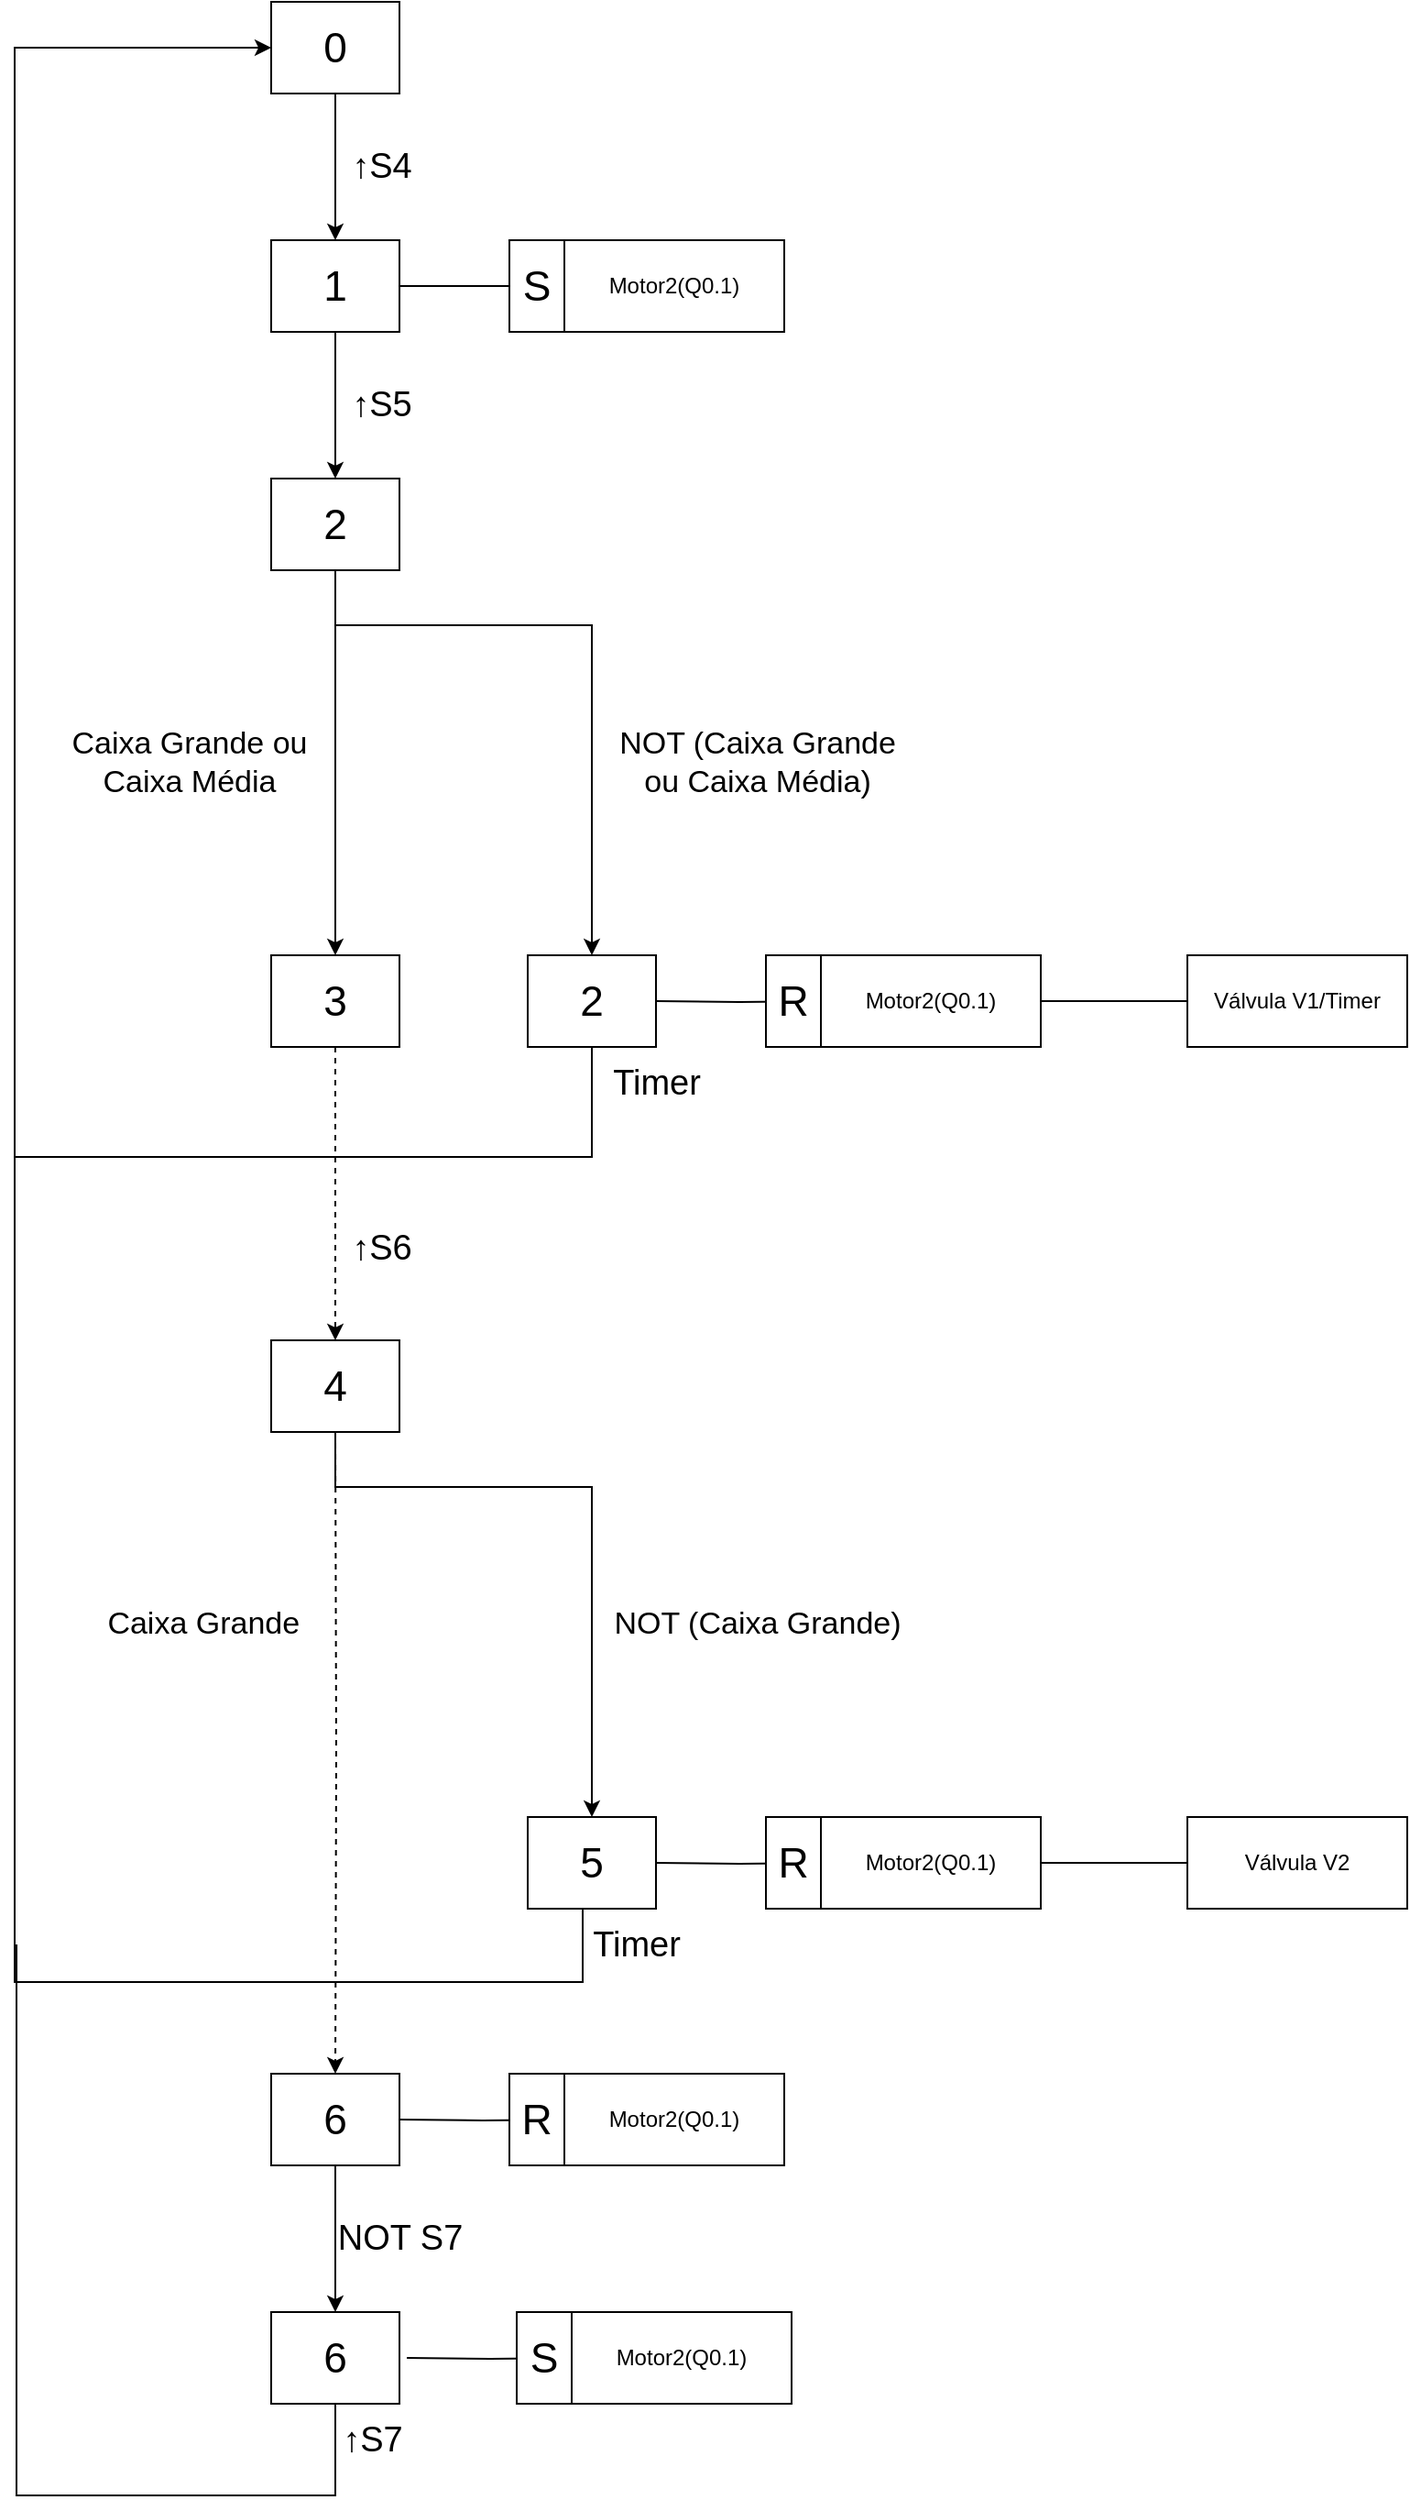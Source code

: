 <mxfile version="22.0.0" type="device">
  <diagram name="Página-1" id="HGs2PL4lyGVnYACucPMu">
    <mxGraphModel dx="945" dy="775" grid="1" gridSize="10" guides="1" tooltips="1" connect="1" arrows="1" fold="1" page="1" pageScale="1" pageWidth="827" pageHeight="1169" math="0" shadow="0">
      <root>
        <mxCell id="0" />
        <mxCell id="1" parent="0" />
        <mxCell id="yDCbcyeOfy16JwG3UbrM-4" value="" style="edgeStyle=orthogonalEdgeStyle;rounded=0;orthogonalLoop=1;jettySize=auto;html=1;" edge="1" parent="1" source="yDCbcyeOfy16JwG3UbrM-2">
          <mxGeometry relative="1" as="geometry">
            <mxPoint x="375" y="190" as="targetPoint" />
          </mxGeometry>
        </mxCell>
        <mxCell id="yDCbcyeOfy16JwG3UbrM-2" value="&lt;font style=&quot;font-size: 23px;&quot;&gt;0&lt;/font&gt;" style="rounded=0;whiteSpace=wrap;html=1;" vertex="1" parent="1">
          <mxGeometry x="340" y="60" width="70" height="50" as="geometry" />
        </mxCell>
        <mxCell id="yDCbcyeOfy16JwG3UbrM-5" value="&lt;font style=&quot;font-size: 19px;&quot;&gt;↑S4&lt;/font&gt;" style="text;html=1;align=center;verticalAlign=middle;resizable=0;points=[];autosize=1;strokeColor=none;fillColor=none;" vertex="1" parent="1">
          <mxGeometry x="370" y="130" width="60" height="40" as="geometry" />
        </mxCell>
        <mxCell id="yDCbcyeOfy16JwG3UbrM-10" value="" style="edgeStyle=orthogonalEdgeStyle;rounded=0;orthogonalLoop=1;jettySize=auto;html=1;" edge="1" parent="1" source="yDCbcyeOfy16JwG3UbrM-13" target="yDCbcyeOfy16JwG3UbrM-15">
          <mxGeometry relative="1" as="geometry" />
        </mxCell>
        <mxCell id="yDCbcyeOfy16JwG3UbrM-29" value="" style="edgeStyle=orthogonalEdgeStyle;rounded=0;orthogonalLoop=1;jettySize=auto;html=1;" edge="1" parent="1" source="yDCbcyeOfy16JwG3UbrM-13" target="yDCbcyeOfy16JwG3UbrM-28">
          <mxGeometry relative="1" as="geometry" />
        </mxCell>
        <mxCell id="yDCbcyeOfy16JwG3UbrM-13" value="&lt;font style=&quot;font-size: 23px;&quot;&gt;1&lt;/font&gt;" style="rounded=0;whiteSpace=wrap;html=1;" vertex="1" parent="1">
          <mxGeometry x="340" y="190" width="70" height="50" as="geometry" />
        </mxCell>
        <mxCell id="yDCbcyeOfy16JwG3UbrM-14" value="&lt;font style=&quot;font-size: 23px;&quot;&gt;S&lt;/font&gt;" style="rounded=0;whiteSpace=wrap;html=1;" vertex="1" parent="1">
          <mxGeometry x="470" y="190" width="30" height="50" as="geometry" />
        </mxCell>
        <mxCell id="yDCbcyeOfy16JwG3UbrM-15" value="Motor2(Q0.1)" style="rounded=0;whiteSpace=wrap;html=1;" vertex="1" parent="1">
          <mxGeometry x="500" y="190" width="120" height="50" as="geometry" />
        </mxCell>
        <mxCell id="yDCbcyeOfy16JwG3UbrM-36" style="edgeStyle=orthogonalEdgeStyle;rounded=0;orthogonalLoop=1;jettySize=auto;html=1;exitX=0.5;exitY=1;exitDx=0;exitDy=0;entryX=0.5;entryY=0;entryDx=0;entryDy=0;" edge="1" parent="1" source="yDCbcyeOfy16JwG3UbrM-28" target="yDCbcyeOfy16JwG3UbrM-34">
          <mxGeometry relative="1" as="geometry" />
        </mxCell>
        <mxCell id="yDCbcyeOfy16JwG3UbrM-38" value="" style="edgeStyle=orthogonalEdgeStyle;rounded=0;orthogonalLoop=1;jettySize=auto;html=1;" edge="1" parent="1" source="yDCbcyeOfy16JwG3UbrM-28" target="yDCbcyeOfy16JwG3UbrM-37">
          <mxGeometry relative="1" as="geometry">
            <Array as="points">
              <mxPoint x="375" y="400" />
              <mxPoint x="515" y="400" />
            </Array>
          </mxGeometry>
        </mxCell>
        <mxCell id="yDCbcyeOfy16JwG3UbrM-28" value="&lt;font style=&quot;font-size: 23px;&quot;&gt;2&lt;/font&gt;" style="rounded=0;whiteSpace=wrap;html=1;" vertex="1" parent="1">
          <mxGeometry x="340" y="320" width="70" height="50" as="geometry" />
        </mxCell>
        <mxCell id="yDCbcyeOfy16JwG3UbrM-30" value="&lt;font style=&quot;font-size: 19px;&quot;&gt;↑S5&lt;/font&gt;" style="text;html=1;align=center;verticalAlign=middle;resizable=0;points=[];autosize=1;strokeColor=none;fillColor=none;" vertex="1" parent="1">
          <mxGeometry x="370" y="260" width="60" height="40" as="geometry" />
        </mxCell>
        <mxCell id="yDCbcyeOfy16JwG3UbrM-33" value="&lt;font style=&quot;font-size: 17px;&quot;&gt;Caixa Grande ou&lt;br&gt;Caixa Média&lt;br&gt;&lt;/font&gt;" style="text;html=1;align=center;verticalAlign=middle;resizable=0;points=[];autosize=1;strokeColor=none;fillColor=none;" vertex="1" parent="1">
          <mxGeometry x="220" y="450" width="150" height="50" as="geometry" />
        </mxCell>
        <mxCell id="yDCbcyeOfy16JwG3UbrM-49" value="" style="edgeStyle=orthogonalEdgeStyle;rounded=0;orthogonalLoop=1;jettySize=auto;html=1;dashed=1;" edge="1" parent="1" source="yDCbcyeOfy16JwG3UbrM-34" target="yDCbcyeOfy16JwG3UbrM-48">
          <mxGeometry relative="1" as="geometry" />
        </mxCell>
        <mxCell id="yDCbcyeOfy16JwG3UbrM-34" value="&lt;font style=&quot;font-size: 23px;&quot;&gt;3&lt;/font&gt;" style="rounded=0;whiteSpace=wrap;html=1;" vertex="1" parent="1">
          <mxGeometry x="340" y="580" width="70" height="50" as="geometry" />
        </mxCell>
        <mxCell id="yDCbcyeOfy16JwG3UbrM-47" style="edgeStyle=orthogonalEdgeStyle;rounded=0;orthogonalLoop=1;jettySize=auto;html=1;exitX=0.5;exitY=1;exitDx=0;exitDy=0;entryX=0;entryY=0.5;entryDx=0;entryDy=0;" edge="1" parent="1" source="yDCbcyeOfy16JwG3UbrM-37" target="yDCbcyeOfy16JwG3UbrM-2">
          <mxGeometry relative="1" as="geometry">
            <Array as="points">
              <mxPoint x="515" y="690" />
              <mxPoint x="200" y="690" />
              <mxPoint x="200" y="85" />
            </Array>
          </mxGeometry>
        </mxCell>
        <mxCell id="yDCbcyeOfy16JwG3UbrM-37" value="&lt;font style=&quot;font-size: 23px;&quot;&gt;2&lt;/font&gt;" style="rounded=0;whiteSpace=wrap;html=1;" vertex="1" parent="1">
          <mxGeometry x="480" y="580" width="70" height="50" as="geometry" />
        </mxCell>
        <mxCell id="yDCbcyeOfy16JwG3UbrM-39" value="&lt;font style=&quot;font-size: 17px;&quot;&gt;NOT (Caixa Grande &lt;br&gt;ou Caixa Média)&lt;br&gt;&lt;/font&gt;" style="text;html=1;align=center;verticalAlign=middle;resizable=0;points=[];autosize=1;strokeColor=none;fillColor=none;" vertex="1" parent="1">
          <mxGeometry x="520" y="450" width="170" height="50" as="geometry" />
        </mxCell>
        <mxCell id="yDCbcyeOfy16JwG3UbrM-40" value="" style="edgeStyle=orthogonalEdgeStyle;rounded=0;orthogonalLoop=1;jettySize=auto;html=1;" edge="1" parent="1" target="yDCbcyeOfy16JwG3UbrM-42">
          <mxGeometry relative="1" as="geometry">
            <mxPoint x="550" y="605" as="sourcePoint" />
          </mxGeometry>
        </mxCell>
        <mxCell id="yDCbcyeOfy16JwG3UbrM-41" value="&lt;font style=&quot;font-size: 23px;&quot;&gt;R&lt;/font&gt;" style="rounded=0;whiteSpace=wrap;html=1;" vertex="1" parent="1">
          <mxGeometry x="610" y="580" width="30" height="50" as="geometry" />
        </mxCell>
        <mxCell id="yDCbcyeOfy16JwG3UbrM-46" value="" style="edgeStyle=orthogonalEdgeStyle;rounded=0;orthogonalLoop=1;jettySize=auto;html=1;endArrow=none;endFill=0;" edge="1" parent="1" source="yDCbcyeOfy16JwG3UbrM-42" target="yDCbcyeOfy16JwG3UbrM-45">
          <mxGeometry relative="1" as="geometry" />
        </mxCell>
        <mxCell id="yDCbcyeOfy16JwG3UbrM-42" value="Motor2(Q0.1)" style="rounded=0;whiteSpace=wrap;html=1;" vertex="1" parent="1">
          <mxGeometry x="640" y="580" width="120" height="50" as="geometry" />
        </mxCell>
        <mxCell id="yDCbcyeOfy16JwG3UbrM-45" value="Válvula V1/Timer" style="rounded=0;whiteSpace=wrap;html=1;" vertex="1" parent="1">
          <mxGeometry x="840" y="580" width="120" height="50" as="geometry" />
        </mxCell>
        <mxCell id="yDCbcyeOfy16JwG3UbrM-48" value="&lt;font style=&quot;font-size: 23px;&quot;&gt;4&lt;/font&gt;" style="rounded=0;whiteSpace=wrap;html=1;" vertex="1" parent="1">
          <mxGeometry x="340" y="790" width="70" height="50" as="geometry" />
        </mxCell>
        <mxCell id="yDCbcyeOfy16JwG3UbrM-50" value="&lt;font style=&quot;font-size: 19px;&quot;&gt;↑S6&lt;/font&gt;" style="text;html=1;align=center;verticalAlign=middle;resizable=0;points=[];autosize=1;strokeColor=none;fillColor=none;" vertex="1" parent="1">
          <mxGeometry x="370" y="720" width="60" height="40" as="geometry" />
        </mxCell>
        <mxCell id="yDCbcyeOfy16JwG3UbrM-51" style="edgeStyle=orthogonalEdgeStyle;rounded=0;orthogonalLoop=1;jettySize=auto;html=1;exitX=0.5;exitY=1;exitDx=0;exitDy=0;entryX=0.5;entryY=0;entryDx=0;entryDy=0;dashed=1;" edge="1" parent="1" target="yDCbcyeOfy16JwG3UbrM-54">
          <mxGeometry relative="1" as="geometry">
            <mxPoint x="375" y="840" as="sourcePoint" />
          </mxGeometry>
        </mxCell>
        <mxCell id="yDCbcyeOfy16JwG3UbrM-52" value="" style="edgeStyle=orthogonalEdgeStyle;rounded=0;orthogonalLoop=1;jettySize=auto;html=1;" edge="1" parent="1" target="yDCbcyeOfy16JwG3UbrM-55">
          <mxGeometry relative="1" as="geometry">
            <mxPoint x="375" y="840" as="sourcePoint" />
            <Array as="points">
              <mxPoint x="375" y="870" />
              <mxPoint x="515" y="870" />
            </Array>
          </mxGeometry>
        </mxCell>
        <mxCell id="yDCbcyeOfy16JwG3UbrM-53" value="&lt;font style=&quot;font-size: 17px;&quot;&gt;Caixa Grande&amp;nbsp;&lt;br&gt;&lt;/font&gt;" style="text;html=1;align=center;verticalAlign=middle;resizable=0;points=[];autosize=1;strokeColor=none;fillColor=none;" vertex="1" parent="1">
          <mxGeometry x="240" y="930" width="130" height="30" as="geometry" />
        </mxCell>
        <mxCell id="yDCbcyeOfy16JwG3UbrM-69" value="" style="edgeStyle=orthogonalEdgeStyle;rounded=0;orthogonalLoop=1;jettySize=auto;html=1;" edge="1" parent="1" source="yDCbcyeOfy16JwG3UbrM-54" target="yDCbcyeOfy16JwG3UbrM-68">
          <mxGeometry relative="1" as="geometry" />
        </mxCell>
        <mxCell id="yDCbcyeOfy16JwG3UbrM-54" value="&lt;font style=&quot;font-size: 23px;&quot;&gt;6&lt;/font&gt;" style="rounded=0;whiteSpace=wrap;html=1;" vertex="1" parent="1">
          <mxGeometry x="340" y="1190" width="70" height="50" as="geometry" />
        </mxCell>
        <mxCell id="yDCbcyeOfy16JwG3UbrM-62" style="edgeStyle=orthogonalEdgeStyle;rounded=0;orthogonalLoop=1;jettySize=auto;html=1;exitX=0.5;exitY=1;exitDx=0;exitDy=0;endArrow=none;endFill=0;" edge="1" parent="1" source="yDCbcyeOfy16JwG3UbrM-55">
          <mxGeometry relative="1" as="geometry">
            <mxPoint x="200" y="680" as="targetPoint" />
            <mxPoint x="425" y="1100" as="sourcePoint" />
            <Array as="points">
              <mxPoint x="510" y="1100" />
              <mxPoint x="510" y="1140" />
              <mxPoint x="200" y="1140" />
            </Array>
          </mxGeometry>
        </mxCell>
        <mxCell id="yDCbcyeOfy16JwG3UbrM-55" value="&lt;font style=&quot;font-size: 23px;&quot;&gt;5&lt;/font&gt;" style="rounded=0;whiteSpace=wrap;html=1;" vertex="1" parent="1">
          <mxGeometry x="480" y="1050" width="70" height="50" as="geometry" />
        </mxCell>
        <mxCell id="yDCbcyeOfy16JwG3UbrM-56" value="&lt;font style=&quot;font-size: 17px;&quot;&gt;NOT (Caixa Grande)&lt;br&gt;&lt;/font&gt;" style="text;html=1;align=center;verticalAlign=middle;resizable=0;points=[];autosize=1;strokeColor=none;fillColor=none;" vertex="1" parent="1">
          <mxGeometry x="515" y="930" width="180" height="30" as="geometry" />
        </mxCell>
        <mxCell id="yDCbcyeOfy16JwG3UbrM-57" value="" style="edgeStyle=orthogonalEdgeStyle;rounded=0;orthogonalLoop=1;jettySize=auto;html=1;" edge="1" parent="1" target="yDCbcyeOfy16JwG3UbrM-60">
          <mxGeometry relative="1" as="geometry">
            <mxPoint x="550" y="1075" as="sourcePoint" />
          </mxGeometry>
        </mxCell>
        <mxCell id="yDCbcyeOfy16JwG3UbrM-58" value="&lt;font style=&quot;font-size: 23px;&quot;&gt;R&lt;/font&gt;" style="rounded=0;whiteSpace=wrap;html=1;" vertex="1" parent="1">
          <mxGeometry x="610" y="1050" width="30" height="50" as="geometry" />
        </mxCell>
        <mxCell id="yDCbcyeOfy16JwG3UbrM-59" value="" style="edgeStyle=orthogonalEdgeStyle;rounded=0;orthogonalLoop=1;jettySize=auto;html=1;endArrow=none;endFill=0;" edge="1" parent="1" source="yDCbcyeOfy16JwG3UbrM-60" target="yDCbcyeOfy16JwG3UbrM-61">
          <mxGeometry relative="1" as="geometry" />
        </mxCell>
        <mxCell id="yDCbcyeOfy16JwG3UbrM-60" value="Motor2(Q0.1)" style="rounded=0;whiteSpace=wrap;html=1;" vertex="1" parent="1">
          <mxGeometry x="640" y="1050" width="120" height="50" as="geometry" />
        </mxCell>
        <mxCell id="yDCbcyeOfy16JwG3UbrM-61" value="Válvula V2" style="rounded=0;whiteSpace=wrap;html=1;" vertex="1" parent="1">
          <mxGeometry x="840" y="1050" width="120" height="50" as="geometry" />
        </mxCell>
        <mxCell id="yDCbcyeOfy16JwG3UbrM-65" value="" style="edgeStyle=orthogonalEdgeStyle;rounded=0;orthogonalLoop=1;jettySize=auto;html=1;" edge="1" parent="1" target="yDCbcyeOfy16JwG3UbrM-67">
          <mxGeometry relative="1" as="geometry">
            <mxPoint x="410" y="1215" as="sourcePoint" />
          </mxGeometry>
        </mxCell>
        <mxCell id="yDCbcyeOfy16JwG3UbrM-66" value="&lt;font style=&quot;font-size: 23px;&quot;&gt;R&lt;/font&gt;" style="rounded=0;whiteSpace=wrap;html=1;" vertex="1" parent="1">
          <mxGeometry x="470" y="1190" width="30" height="50" as="geometry" />
        </mxCell>
        <mxCell id="yDCbcyeOfy16JwG3UbrM-67" value="Motor2(Q0.1)" style="rounded=0;whiteSpace=wrap;html=1;" vertex="1" parent="1">
          <mxGeometry x="500" y="1190" width="120" height="50" as="geometry" />
        </mxCell>
        <mxCell id="yDCbcyeOfy16JwG3UbrM-74" style="edgeStyle=orthogonalEdgeStyle;rounded=0;orthogonalLoop=1;jettySize=auto;html=1;exitX=0.5;exitY=1;exitDx=0;exitDy=0;endArrow=none;endFill=0;" edge="1" parent="1" source="yDCbcyeOfy16JwG3UbrM-68">
          <mxGeometry relative="1" as="geometry">
            <mxPoint x="200" y="1120" as="targetPoint" />
            <Array as="points">
              <mxPoint x="375" y="1420" />
              <mxPoint x="201" y="1420" />
            </Array>
          </mxGeometry>
        </mxCell>
        <mxCell id="yDCbcyeOfy16JwG3UbrM-68" value="&lt;font style=&quot;font-size: 23px;&quot;&gt;6&lt;/font&gt;" style="rounded=0;whiteSpace=wrap;html=1;" vertex="1" parent="1">
          <mxGeometry x="340" y="1320" width="70" height="50" as="geometry" />
        </mxCell>
        <mxCell id="yDCbcyeOfy16JwG3UbrM-70" value="&lt;font style=&quot;font-size: 19px;&quot;&gt;NOT S7&lt;/font&gt;" style="text;html=1;align=center;verticalAlign=middle;resizable=0;points=[];autosize=1;strokeColor=none;fillColor=none;" vertex="1" parent="1">
          <mxGeometry x="365" y="1260" width="90" height="40" as="geometry" />
        </mxCell>
        <mxCell id="yDCbcyeOfy16JwG3UbrM-71" value="" style="edgeStyle=orthogonalEdgeStyle;rounded=0;orthogonalLoop=1;jettySize=auto;html=1;" edge="1" parent="1" target="yDCbcyeOfy16JwG3UbrM-73">
          <mxGeometry relative="1" as="geometry">
            <mxPoint x="414" y="1345" as="sourcePoint" />
          </mxGeometry>
        </mxCell>
        <mxCell id="yDCbcyeOfy16JwG3UbrM-72" value="&lt;font style=&quot;font-size: 23px;&quot;&gt;S&lt;/font&gt;" style="rounded=0;whiteSpace=wrap;html=1;" vertex="1" parent="1">
          <mxGeometry x="474" y="1320" width="30" height="50" as="geometry" />
        </mxCell>
        <mxCell id="yDCbcyeOfy16JwG3UbrM-73" value="Motor2(Q0.1)" style="rounded=0;whiteSpace=wrap;html=1;" vertex="1" parent="1">
          <mxGeometry x="504" y="1320" width="120" height="50" as="geometry" />
        </mxCell>
        <mxCell id="yDCbcyeOfy16JwG3UbrM-75" value="&lt;font style=&quot;font-size: 19px;&quot;&gt;Timer&lt;/font&gt;" style="text;html=1;align=center;verticalAlign=middle;resizable=0;points=[];autosize=1;strokeColor=none;fillColor=none;" vertex="1" parent="1">
          <mxGeometry x="515" y="630" width="70" height="40" as="geometry" />
        </mxCell>
        <mxCell id="yDCbcyeOfy16JwG3UbrM-76" value="&lt;font style=&quot;font-size: 19px;&quot;&gt;Timer&lt;/font&gt;" style="text;html=1;align=center;verticalAlign=middle;resizable=0;points=[];autosize=1;strokeColor=none;fillColor=none;" vertex="1" parent="1">
          <mxGeometry x="504" y="1100" width="70" height="40" as="geometry" />
        </mxCell>
        <mxCell id="yDCbcyeOfy16JwG3UbrM-77" value="&lt;font style=&quot;font-size: 19px;&quot;&gt;↑S7&lt;/font&gt;" style="text;html=1;align=center;verticalAlign=middle;resizable=0;points=[];autosize=1;strokeColor=none;fillColor=none;" vertex="1" parent="1">
          <mxGeometry x="365" y="1370" width="60" height="40" as="geometry" />
        </mxCell>
      </root>
    </mxGraphModel>
  </diagram>
</mxfile>
